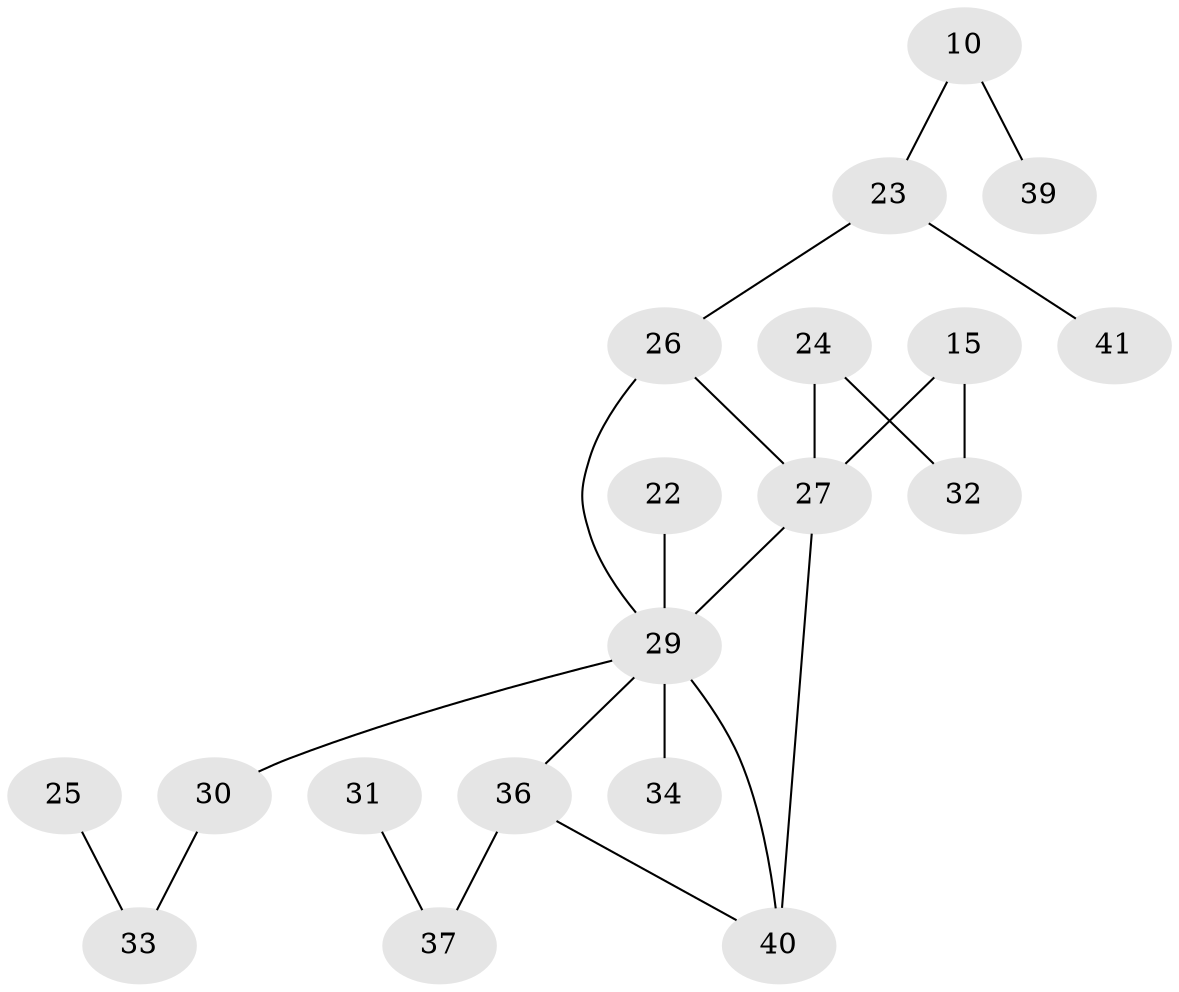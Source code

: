 // original degree distribution, {0: 0.19607843137254902, 2: 0.35294117647058826, 1: 0.22549019607843138, 4: 0.029411764705882353, 3: 0.18627450980392157, 6: 0.00980392156862745}
// Generated by graph-tools (version 1.1) at 2025/35/03/04/25 23:35:56]
// undirected, 19 vertices, 22 edges
graph export_dot {
  node [color=gray90,style=filled];
  10;
  15;
  22;
  23;
  24;
  25;
  26;
  27;
  29;
  30;
  31;
  32;
  33;
  34;
  36;
  37;
  39;
  40;
  41;
  10 -- 23 [weight=1.0];
  10 -- 39 [weight=1.0];
  15 -- 27 [weight=1.0];
  15 -- 32 [weight=1.0];
  22 -- 29 [weight=2.0];
  23 -- 26 [weight=1.0];
  23 -- 41 [weight=1.0];
  24 -- 27 [weight=1.0];
  24 -- 32 [weight=1.0];
  25 -- 33 [weight=1.0];
  26 -- 27 [weight=1.0];
  26 -- 29 [weight=1.0];
  27 -- 29 [weight=2.0];
  27 -- 40 [weight=1.0];
  29 -- 30 [weight=1.0];
  29 -- 34 [weight=1.0];
  29 -- 36 [weight=1.0];
  29 -- 40 [weight=1.0];
  30 -- 33 [weight=1.0];
  31 -- 37 [weight=1.0];
  36 -- 37 [weight=1.0];
  36 -- 40 [weight=1.0];
}
